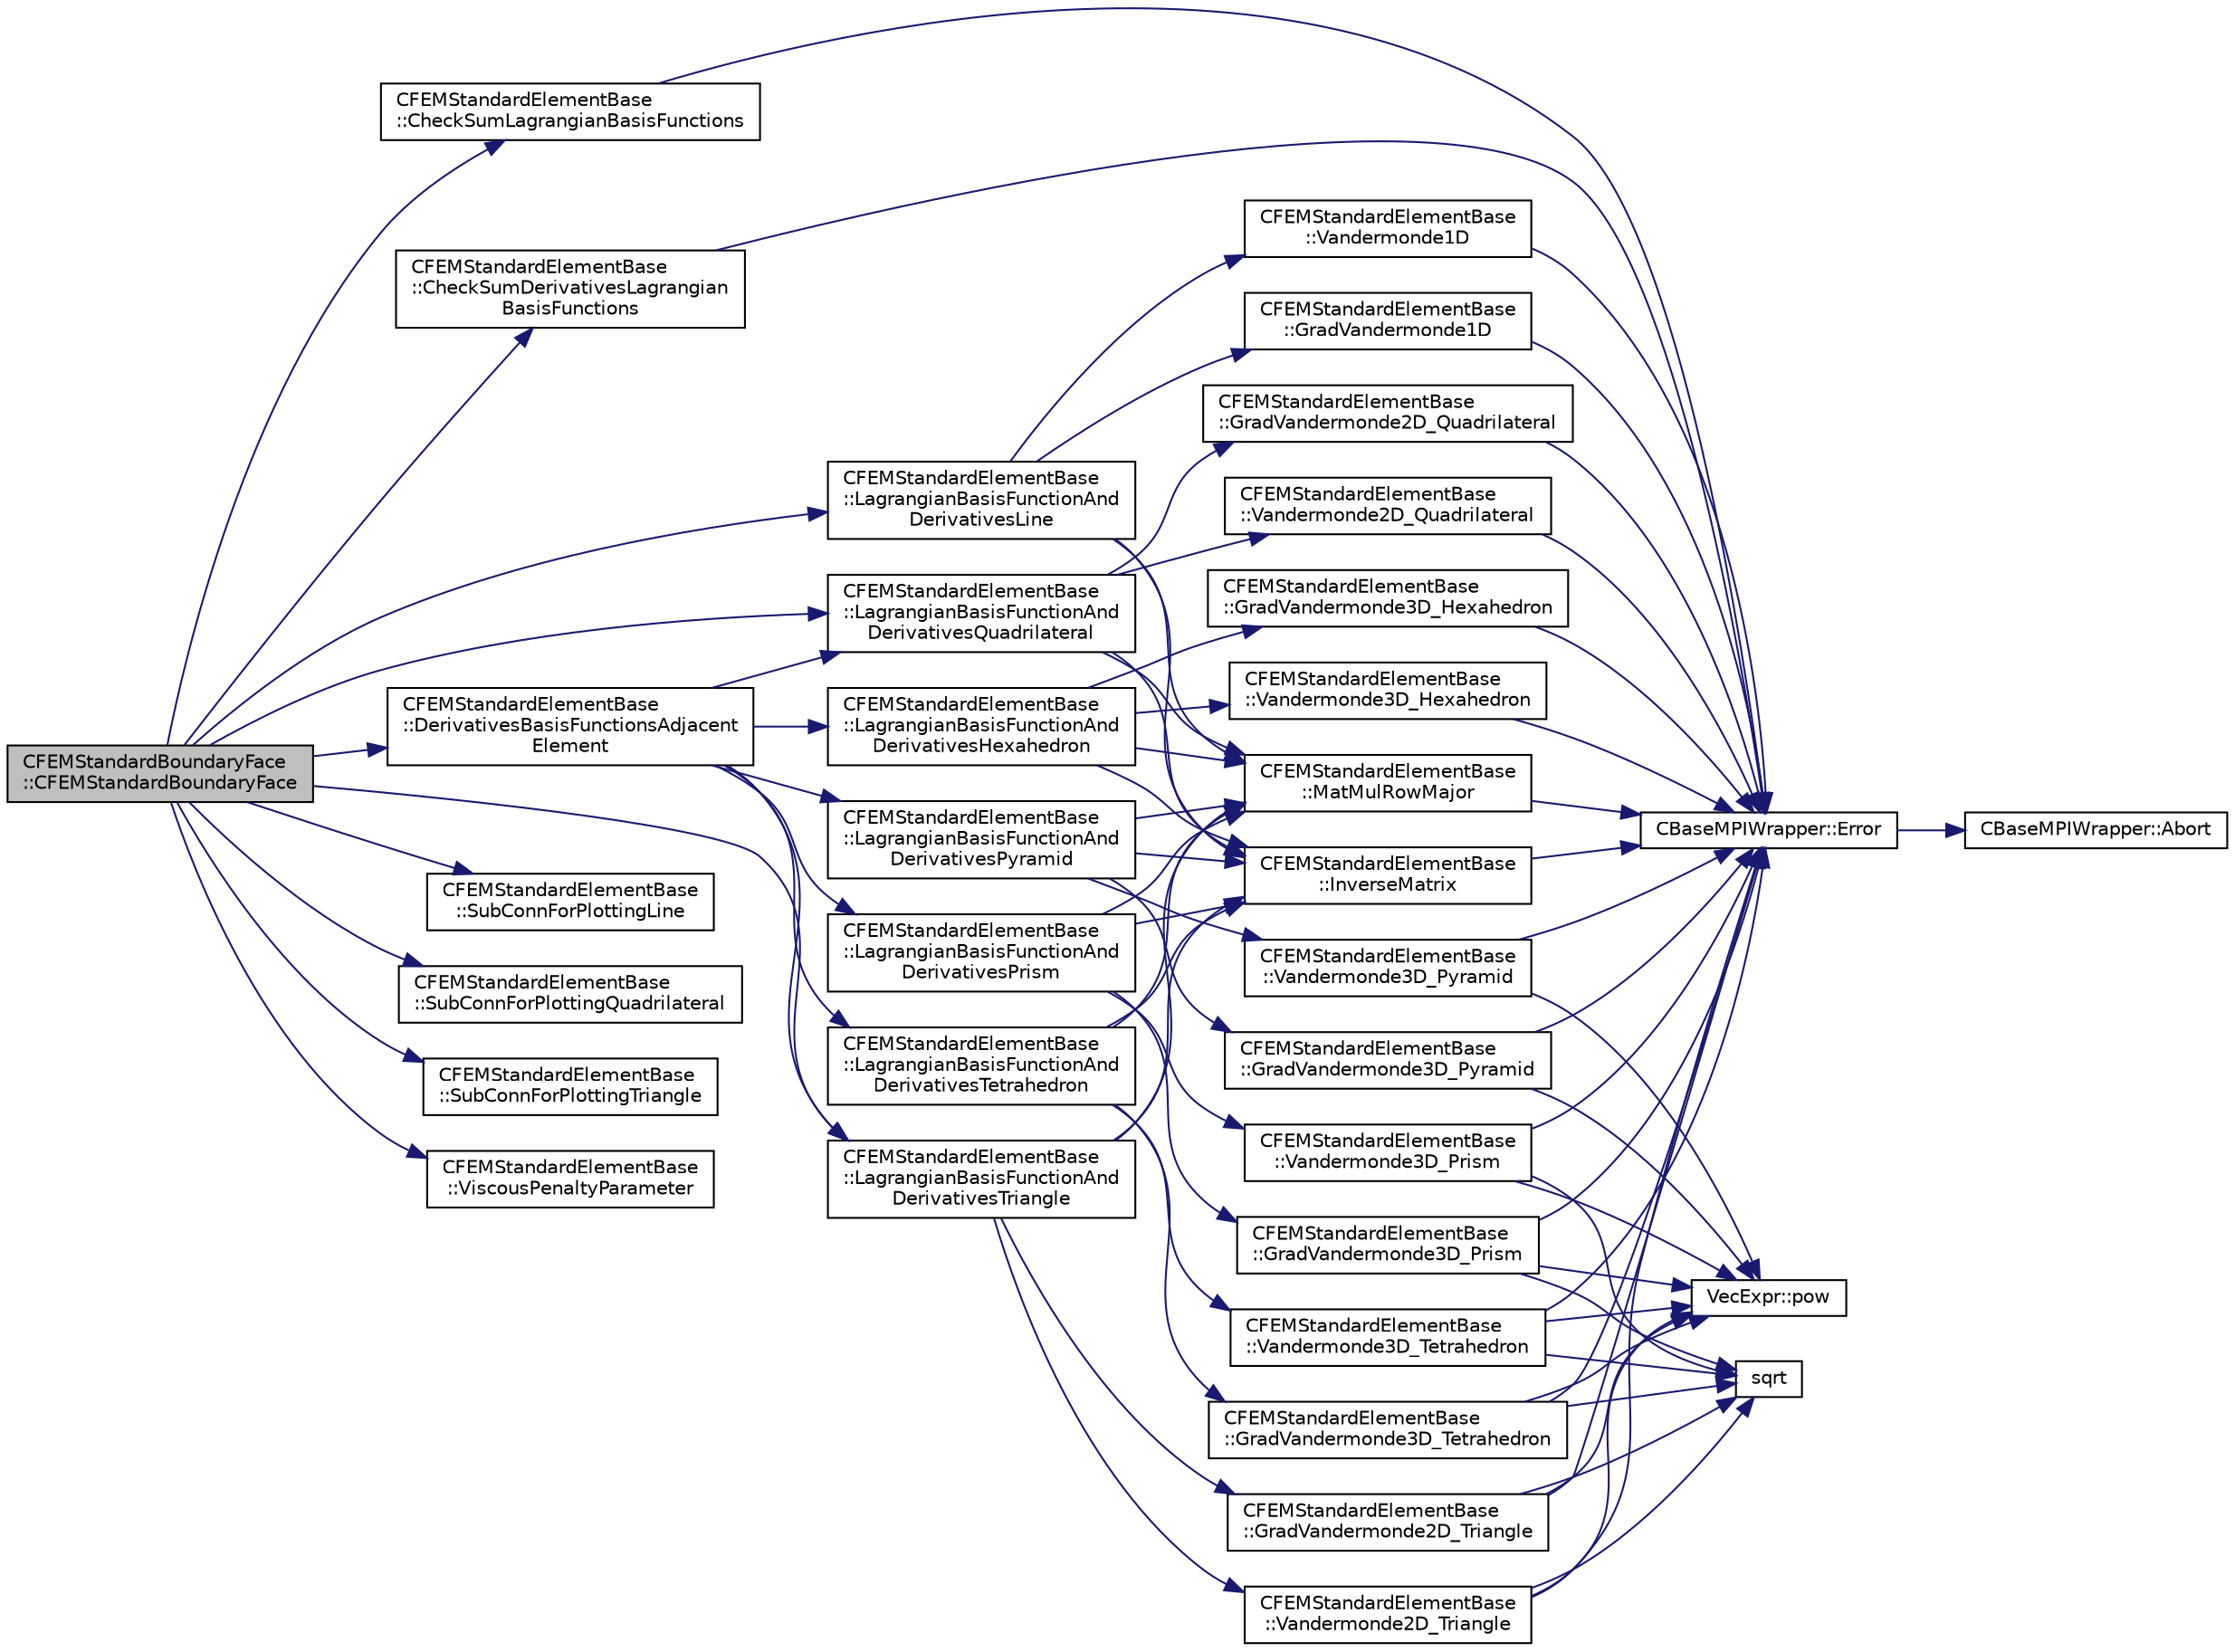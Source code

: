 digraph "CFEMStandardBoundaryFace::CFEMStandardBoundaryFace"
{
 // LATEX_PDF_SIZE
  edge [fontname="Helvetica",fontsize="10",labelfontname="Helvetica",labelfontsize="10"];
  node [fontname="Helvetica",fontsize="10",shape=record];
  rankdir="LR";
  Node1 [label="CFEMStandardBoundaryFace\l::CFEMStandardBoundaryFace",height=0.2,width=0.4,color="black", fillcolor="grey75", style="filled", fontcolor="black",tooltip="Alternative constructor."];
  Node1 -> Node2 [color="midnightblue",fontsize="10",style="solid",fontname="Helvetica"];
  Node2 [label="CFEMStandardElementBase\l::CheckSumDerivativesLagrangian\lBasisFunctions",height=0.2,width=0.4,color="black", fillcolor="white", style="filled",URL="$classCFEMStandardElementBase.html#a6678f18399d16e04ad41a21f0f102248",tooltip="Function, which checks if the sum of the given derivatives of the Lagrangian interpolation functions ..."];
  Node2 -> Node3 [color="midnightblue",fontsize="10",style="solid",fontname="Helvetica"];
  Node3 [label="CBaseMPIWrapper::Error",height=0.2,width=0.4,color="black", fillcolor="white", style="filled",URL="$classCBaseMPIWrapper.html#a04457c47629bda56704e6a8804833eeb",tooltip=" "];
  Node3 -> Node4 [color="midnightblue",fontsize="10",style="solid",fontname="Helvetica"];
  Node4 [label="CBaseMPIWrapper::Abort",height=0.2,width=0.4,color="black", fillcolor="white", style="filled",URL="$classCBaseMPIWrapper.html#af7297d861dca86b45cf561b6ab642e8f",tooltip=" "];
  Node1 -> Node5 [color="midnightblue",fontsize="10",style="solid",fontname="Helvetica"];
  Node5 [label="CFEMStandardElementBase\l::CheckSumLagrangianBasisFunctions",height=0.2,width=0.4,color="black", fillcolor="white", style="filled",URL="$classCFEMStandardElementBase.html#a3cf5e836aba33c9d2bf088fed36d000b",tooltip="Function, which checks if the sum of the given Lagrangian interpolation functions is 1 in the points."];
  Node5 -> Node3 [color="midnightblue",fontsize="10",style="solid",fontname="Helvetica"];
  Node1 -> Node6 [color="midnightblue",fontsize="10",style="solid",fontname="Helvetica"];
  Node6 [label="CFEMStandardElementBase\l::DerivativesBasisFunctionsAdjacent\lElement",height=0.2,width=0.4,color="black", fillcolor="white", style="filled",URL="$classCFEMStandardElementBase.html#afb1cec3d091753fa80105767654594e4",tooltip="Function, which computes the values of the derivatives of the basis functions of the adjacent element..."];
  Node6 -> Node7 [color="midnightblue",fontsize="10",style="solid",fontname="Helvetica"];
  Node7 [label="CFEMStandardElementBase\l::LagrangianBasisFunctionAnd\lDerivativesHexahedron",height=0.2,width=0.4,color="black", fillcolor="white", style="filled",URL="$classCFEMStandardElementBase.html#aba915fde80de871ac0aea50daace9c36",tooltip="Function, which determines the values of the Lagrangian interpolation functions and its derivatives i..."];
  Node7 -> Node8 [color="midnightblue",fontsize="10",style="solid",fontname="Helvetica"];
  Node8 [label="CFEMStandardElementBase\l::GradVandermonde3D_Hexahedron",height=0.2,width=0.4,color="black", fillcolor="white", style="filled",URL="$classCFEMStandardElementBase.html#ae600d4b7b6bee13b862144e9234f9da0",tooltip="Function, which computes the gradients of the Vandermonde matrix for a standard hexahedron."];
  Node8 -> Node3 [color="midnightblue",fontsize="10",style="solid",fontname="Helvetica"];
  Node7 -> Node9 [color="midnightblue",fontsize="10",style="solid",fontname="Helvetica"];
  Node9 [label="CFEMStandardElementBase\l::InverseMatrix",height=0.2,width=0.4,color="black", fillcolor="white", style="filled",URL="$classCFEMStandardElementBase.html#af353f709009424cbc2a120f9d86c5443",tooltip="Static function, which computes the inverse of the given square matrix."];
  Node9 -> Node3 [color="midnightblue",fontsize="10",style="solid",fontname="Helvetica"];
  Node7 -> Node10 [color="midnightblue",fontsize="10",style="solid",fontname="Helvetica"];
  Node10 [label="CFEMStandardElementBase\l::MatMulRowMajor",height=0.2,width=0.4,color="black", fillcolor="white", style="filled",URL="$classCFEMStandardElementBase.html#a7125e7dfe720d068372e54aed46612d5",tooltip="Function, which carries out a matrix matrix multiplication to obtain data in points and stores the re..."];
  Node10 -> Node3 [color="midnightblue",fontsize="10",style="solid",fontname="Helvetica"];
  Node7 -> Node11 [color="midnightblue",fontsize="10",style="solid",fontname="Helvetica"];
  Node11 [label="CFEMStandardElementBase\l::Vandermonde3D_Hexahedron",height=0.2,width=0.4,color="black", fillcolor="white", style="filled",URL="$classCFEMStandardElementBase.html#a97b120f55d088dc2d1803b6d657db435",tooltip="Function, which computes the Vandermonde matrix for a standard hexahedron."];
  Node11 -> Node3 [color="midnightblue",fontsize="10",style="solid",fontname="Helvetica"];
  Node6 -> Node12 [color="midnightblue",fontsize="10",style="solid",fontname="Helvetica"];
  Node12 [label="CFEMStandardElementBase\l::LagrangianBasisFunctionAnd\lDerivativesPrism",height=0.2,width=0.4,color="black", fillcolor="white", style="filled",URL="$classCFEMStandardElementBase.html#a7f8b3dd0dde419052b81e823d9f82de3",tooltip="Function, which determines the values of the Lagrangian interpolation functions and its derivatives i..."];
  Node12 -> Node13 [color="midnightblue",fontsize="10",style="solid",fontname="Helvetica"];
  Node13 [label="CFEMStandardElementBase\l::GradVandermonde3D_Prism",height=0.2,width=0.4,color="black", fillcolor="white", style="filled",URL="$classCFEMStandardElementBase.html#abdec249af4c8db30ebc23f09b982645e",tooltip="Function, which computes the gradients of the Vandermonde matrix for a standard prism."];
  Node13 -> Node3 [color="midnightblue",fontsize="10",style="solid",fontname="Helvetica"];
  Node13 -> Node14 [color="midnightblue",fontsize="10",style="solid",fontname="Helvetica"];
  Node14 [label="VecExpr::pow",height=0.2,width=0.4,color="black", fillcolor="white", style="filled",URL="$group__VecExpr.html#ga7fb255e1f2a1773d3cc6ff7bee1aadd2",tooltip=" "];
  Node13 -> Node15 [color="midnightblue",fontsize="10",style="solid",fontname="Helvetica"];
  Node15 [label="sqrt",height=0.2,width=0.4,color="black", fillcolor="white", style="filled",URL="$group__SIMD.html#ga54a1925ab40fb4249ea255072520de35",tooltip=" "];
  Node12 -> Node9 [color="midnightblue",fontsize="10",style="solid",fontname="Helvetica"];
  Node12 -> Node10 [color="midnightblue",fontsize="10",style="solid",fontname="Helvetica"];
  Node12 -> Node16 [color="midnightblue",fontsize="10",style="solid",fontname="Helvetica"];
  Node16 [label="CFEMStandardElementBase\l::Vandermonde3D_Prism",height=0.2,width=0.4,color="black", fillcolor="white", style="filled",URL="$classCFEMStandardElementBase.html#afae5d252262977ae1250ec8b2b257814",tooltip="Function, which computes the Vandermonde matrix for a standard prism."];
  Node16 -> Node3 [color="midnightblue",fontsize="10",style="solid",fontname="Helvetica"];
  Node16 -> Node14 [color="midnightblue",fontsize="10",style="solid",fontname="Helvetica"];
  Node16 -> Node15 [color="midnightblue",fontsize="10",style="solid",fontname="Helvetica"];
  Node6 -> Node17 [color="midnightblue",fontsize="10",style="solid",fontname="Helvetica"];
  Node17 [label="CFEMStandardElementBase\l::LagrangianBasisFunctionAnd\lDerivativesPyramid",height=0.2,width=0.4,color="black", fillcolor="white", style="filled",URL="$classCFEMStandardElementBase.html#a8dcc95662276875b64e3351b9c67b00b",tooltip="Function, which determines the values of the Lagrangian interpolation functions and its derivatives i..."];
  Node17 -> Node18 [color="midnightblue",fontsize="10",style="solid",fontname="Helvetica"];
  Node18 [label="CFEMStandardElementBase\l::GradVandermonde3D_Pyramid",height=0.2,width=0.4,color="black", fillcolor="white", style="filled",URL="$classCFEMStandardElementBase.html#a6c2d014d3764939eb08e2d64d57176d3",tooltip="Function, which computes the gradients of the Vandermonde matrix for a standard pyramid."];
  Node18 -> Node3 [color="midnightblue",fontsize="10",style="solid",fontname="Helvetica"];
  Node18 -> Node14 [color="midnightblue",fontsize="10",style="solid",fontname="Helvetica"];
  Node17 -> Node9 [color="midnightblue",fontsize="10",style="solid",fontname="Helvetica"];
  Node17 -> Node10 [color="midnightblue",fontsize="10",style="solid",fontname="Helvetica"];
  Node17 -> Node19 [color="midnightblue",fontsize="10",style="solid",fontname="Helvetica"];
  Node19 [label="CFEMStandardElementBase\l::Vandermonde3D_Pyramid",height=0.2,width=0.4,color="black", fillcolor="white", style="filled",URL="$classCFEMStandardElementBase.html#a088945c4ebdf26df561e44e96b46a8ae",tooltip="Function, which computes the Vandermonde matrix for a standard pyramid."];
  Node19 -> Node3 [color="midnightblue",fontsize="10",style="solid",fontname="Helvetica"];
  Node19 -> Node14 [color="midnightblue",fontsize="10",style="solid",fontname="Helvetica"];
  Node6 -> Node20 [color="midnightblue",fontsize="10",style="solid",fontname="Helvetica"];
  Node20 [label="CFEMStandardElementBase\l::LagrangianBasisFunctionAnd\lDerivativesQuadrilateral",height=0.2,width=0.4,color="black", fillcolor="white", style="filled",URL="$classCFEMStandardElementBase.html#a876f6b9195c5376d47ca1450a9c2b664",tooltip="Function, which determines the values of the Lagrangian interpolation functions and its derivatives i..."];
  Node20 -> Node21 [color="midnightblue",fontsize="10",style="solid",fontname="Helvetica"];
  Node21 [label="CFEMStandardElementBase\l::GradVandermonde2D_Quadrilateral",height=0.2,width=0.4,color="black", fillcolor="white", style="filled",URL="$classCFEMStandardElementBase.html#a91c4b9ebff6a2d9cf70494fa23dd612f",tooltip="Function, which computes the gradients of the Vandermonde matrix for a standard quadrilateral."];
  Node21 -> Node3 [color="midnightblue",fontsize="10",style="solid",fontname="Helvetica"];
  Node20 -> Node9 [color="midnightblue",fontsize="10",style="solid",fontname="Helvetica"];
  Node20 -> Node10 [color="midnightblue",fontsize="10",style="solid",fontname="Helvetica"];
  Node20 -> Node22 [color="midnightblue",fontsize="10",style="solid",fontname="Helvetica"];
  Node22 [label="CFEMStandardElementBase\l::Vandermonde2D_Quadrilateral",height=0.2,width=0.4,color="black", fillcolor="white", style="filled",URL="$classCFEMStandardElementBase.html#a6a417385af961d09fed22b896dc2c6ec",tooltip="Function, which computes the Vandermonde matrix for a standard quadrilateral."];
  Node22 -> Node3 [color="midnightblue",fontsize="10",style="solid",fontname="Helvetica"];
  Node6 -> Node23 [color="midnightblue",fontsize="10",style="solid",fontname="Helvetica"];
  Node23 [label="CFEMStandardElementBase\l::LagrangianBasisFunctionAnd\lDerivativesTetrahedron",height=0.2,width=0.4,color="black", fillcolor="white", style="filled",URL="$classCFEMStandardElementBase.html#a20b0b111554e7d2d26ab4c69d2cfd885",tooltip="Function, which determines the values of the Lagrangian interpolation functions and its derivatives i..."];
  Node23 -> Node24 [color="midnightblue",fontsize="10",style="solid",fontname="Helvetica"];
  Node24 [label="CFEMStandardElementBase\l::GradVandermonde3D_Tetrahedron",height=0.2,width=0.4,color="black", fillcolor="white", style="filled",URL="$classCFEMStandardElementBase.html#a3e01f18b9815735900ea82f40f2c0937",tooltip="Function, which computes the gradients of the Vandermonde matrix for a standard tetrahedron."];
  Node24 -> Node3 [color="midnightblue",fontsize="10",style="solid",fontname="Helvetica"];
  Node24 -> Node14 [color="midnightblue",fontsize="10",style="solid",fontname="Helvetica"];
  Node24 -> Node15 [color="midnightblue",fontsize="10",style="solid",fontname="Helvetica"];
  Node23 -> Node9 [color="midnightblue",fontsize="10",style="solid",fontname="Helvetica"];
  Node23 -> Node10 [color="midnightblue",fontsize="10",style="solid",fontname="Helvetica"];
  Node23 -> Node25 [color="midnightblue",fontsize="10",style="solid",fontname="Helvetica"];
  Node25 [label="CFEMStandardElementBase\l::Vandermonde3D_Tetrahedron",height=0.2,width=0.4,color="black", fillcolor="white", style="filled",URL="$classCFEMStandardElementBase.html#ac2f155b5affdcbb9a3b6ba942743e724",tooltip="Function, which computes the Vandermonde matrix for a standard tetrahedron."];
  Node25 -> Node3 [color="midnightblue",fontsize="10",style="solid",fontname="Helvetica"];
  Node25 -> Node14 [color="midnightblue",fontsize="10",style="solid",fontname="Helvetica"];
  Node25 -> Node15 [color="midnightblue",fontsize="10",style="solid",fontname="Helvetica"];
  Node6 -> Node26 [color="midnightblue",fontsize="10",style="solid",fontname="Helvetica"];
  Node26 [label="CFEMStandardElementBase\l::LagrangianBasisFunctionAnd\lDerivativesTriangle",height=0.2,width=0.4,color="black", fillcolor="white", style="filled",URL="$classCFEMStandardElementBase.html#a993b94d96ead4d2edb50d4c529104ee6",tooltip="Function, which determines the values of the Lagrangian interpolation functions and its derivatives i..."];
  Node26 -> Node27 [color="midnightblue",fontsize="10",style="solid",fontname="Helvetica"];
  Node27 [label="CFEMStandardElementBase\l::GradVandermonde2D_Triangle",height=0.2,width=0.4,color="black", fillcolor="white", style="filled",URL="$classCFEMStandardElementBase.html#a0729a28972f87e2bd13b63941c88a8ac",tooltip="Function, which computes the gradients of the Vandermonde matrix for a standard triangle."];
  Node27 -> Node3 [color="midnightblue",fontsize="10",style="solid",fontname="Helvetica"];
  Node27 -> Node14 [color="midnightblue",fontsize="10",style="solid",fontname="Helvetica"];
  Node27 -> Node15 [color="midnightblue",fontsize="10",style="solid",fontname="Helvetica"];
  Node26 -> Node9 [color="midnightblue",fontsize="10",style="solid",fontname="Helvetica"];
  Node26 -> Node10 [color="midnightblue",fontsize="10",style="solid",fontname="Helvetica"];
  Node26 -> Node28 [color="midnightblue",fontsize="10",style="solid",fontname="Helvetica"];
  Node28 [label="CFEMStandardElementBase\l::Vandermonde2D_Triangle",height=0.2,width=0.4,color="black", fillcolor="white", style="filled",URL="$classCFEMStandardElementBase.html#a575759433b33801396b3ed285a5c8b56",tooltip="Function, which computes the Vandermonde matrix for a standard triangle."];
  Node28 -> Node3 [color="midnightblue",fontsize="10",style="solid",fontname="Helvetica"];
  Node28 -> Node14 [color="midnightblue",fontsize="10",style="solid",fontname="Helvetica"];
  Node28 -> Node15 [color="midnightblue",fontsize="10",style="solid",fontname="Helvetica"];
  Node1 -> Node29 [color="midnightblue",fontsize="10",style="solid",fontname="Helvetica"];
  Node29 [label="CFEMStandardElementBase\l::LagrangianBasisFunctionAnd\lDerivativesLine",height=0.2,width=0.4,color="black", fillcolor="white", style="filled",URL="$classCFEMStandardElementBase.html#abe2839ae5c0b57a17bb0b01e49a48f92",tooltip="Function, which determines the values of the Lagrangian interpolation functions and its derivatives i..."];
  Node29 -> Node30 [color="midnightblue",fontsize="10",style="solid",fontname="Helvetica"];
  Node30 [label="CFEMStandardElementBase\l::GradVandermonde1D",height=0.2,width=0.4,color="black", fillcolor="white", style="filled",URL="$classCFEMStandardElementBase.html#a34213421edd976bb6e16ed9e6781f06a",tooltip="Function, which computes the gradient of the Vandermonde matrix for a standard 1D edge."];
  Node30 -> Node3 [color="midnightblue",fontsize="10",style="solid",fontname="Helvetica"];
  Node29 -> Node9 [color="midnightblue",fontsize="10",style="solid",fontname="Helvetica"];
  Node29 -> Node10 [color="midnightblue",fontsize="10",style="solid",fontname="Helvetica"];
  Node29 -> Node31 [color="midnightblue",fontsize="10",style="solid",fontname="Helvetica"];
  Node31 [label="CFEMStandardElementBase\l::Vandermonde1D",height=0.2,width=0.4,color="black", fillcolor="white", style="filled",URL="$classCFEMStandardElementBase.html#a66717d7ff89218ed12c27e5014e3cf22",tooltip="Function, which computes the Vandermonde matrix for a standard 1D edge."];
  Node31 -> Node3 [color="midnightblue",fontsize="10",style="solid",fontname="Helvetica"];
  Node1 -> Node20 [color="midnightblue",fontsize="10",style="solid",fontname="Helvetica"];
  Node1 -> Node26 [color="midnightblue",fontsize="10",style="solid",fontname="Helvetica"];
  Node1 -> Node32 [color="midnightblue",fontsize="10",style="solid",fontname="Helvetica"];
  Node32 [label="CFEMStandardElementBase\l::SubConnForPlottingLine",height=0.2,width=0.4,color="black", fillcolor="white", style="filled",URL="$classCFEMStandardElementBase.html#af961fa6e2e1f9dd60eaae4542bd9a4eb",tooltip="Function, which computes the local connectivity of linear subelements of a line, which can be used fo..."];
  Node1 -> Node33 [color="midnightblue",fontsize="10",style="solid",fontname="Helvetica"];
  Node33 [label="CFEMStandardElementBase\l::SubConnForPlottingQuadrilateral",height=0.2,width=0.4,color="black", fillcolor="white", style="filled",URL="$classCFEMStandardElementBase.html#a6ce6c88715ddd5d4af24e4bb7a2bf6e6",tooltip="Function, which computes the local connectivity of linear subelements of a quadrilateral,..."];
  Node1 -> Node34 [color="midnightblue",fontsize="10",style="solid",fontname="Helvetica"];
  Node34 [label="CFEMStandardElementBase\l::SubConnForPlottingTriangle",height=0.2,width=0.4,color="black", fillcolor="white", style="filled",URL="$classCFEMStandardElementBase.html#a0f94a9b54ec90595885bdb18523ddf5b",tooltip="Function, which computes the local connectivity of linear subelements of a triangle,..."];
  Node1 -> Node35 [color="midnightblue",fontsize="10",style="solid",fontname="Helvetica"];
  Node35 [label="CFEMStandardElementBase\l::ViscousPenaltyParameter",height=0.2,width=0.4,color="black", fillcolor="white", style="filled",URL="$classCFEMStandardElementBase.html#a25e2099f1dda4c9db1930fad893c3329",tooltip="Function, which computes the constant in the penalty terms for a a viscous discretization."];
}

